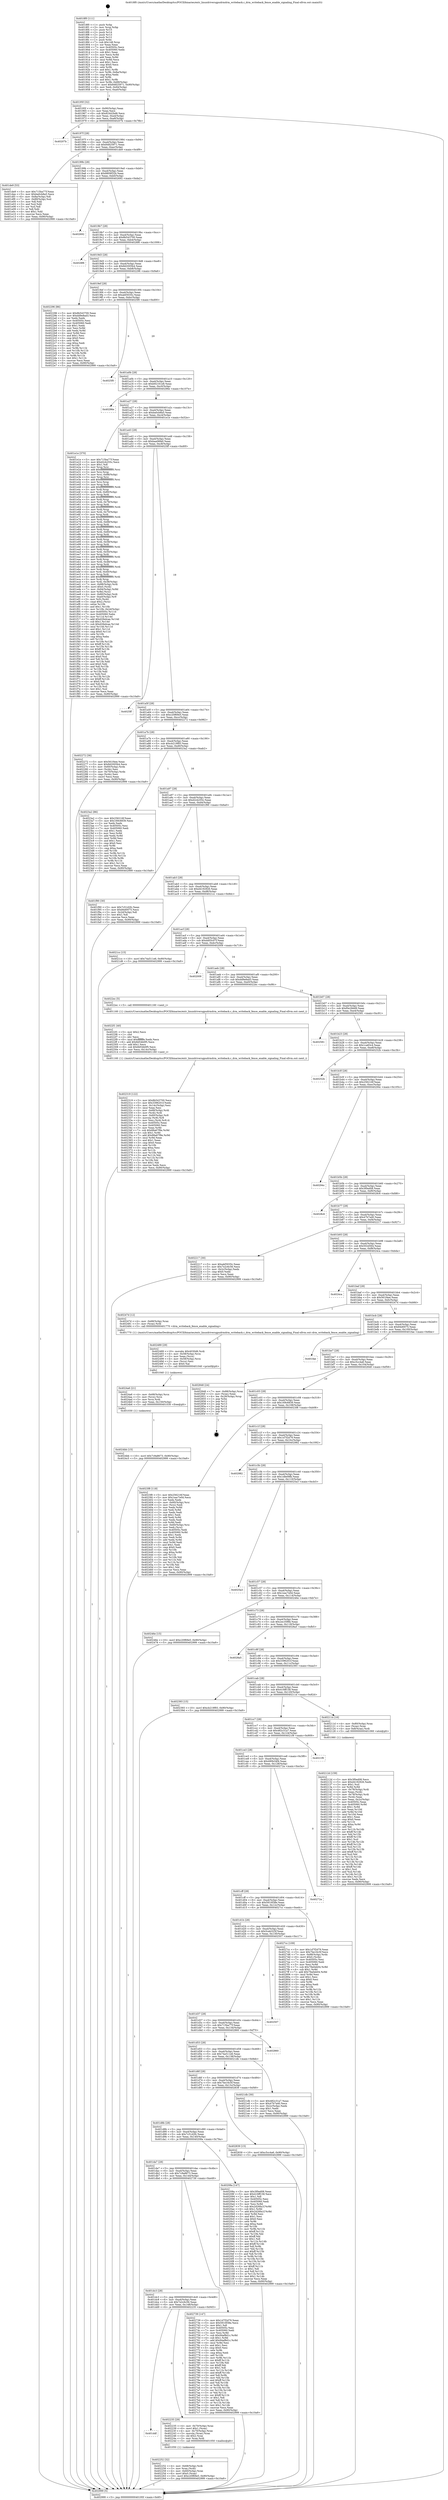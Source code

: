 digraph "0x4018f0" {
  label = "0x4018f0 (/mnt/c/Users/mathe/Desktop/tcc/POCII/binaries/extr_linuxdriversgpudrmdrm_writeback.c_drm_writeback_fence_enable_signaling_Final-ollvm.out::main(0))"
  labelloc = "t"
  node[shape=record]

  Entry [label="",width=0.3,height=0.3,shape=circle,fillcolor=black,style=filled]
  "0x40195f" [label="{
     0x40195f [32]\l
     | [instrs]\l
     &nbsp;&nbsp;0x40195f \<+6\>: mov -0x90(%rbp),%eax\l
     &nbsp;&nbsp;0x401965 \<+2\>: mov %eax,%ecx\l
     &nbsp;&nbsp;0x401967 \<+6\>: sub $0x82442bd6,%ecx\l
     &nbsp;&nbsp;0x40196d \<+6\>: mov %eax,-0xa4(%rbp)\l
     &nbsp;&nbsp;0x401973 \<+6\>: mov %ecx,-0xa8(%rbp)\l
     &nbsp;&nbsp;0x401979 \<+6\>: je 000000000040207b \<main+0x78b\>\l
  }"]
  "0x40207b" [label="{
     0x40207b\l
  }", style=dashed]
  "0x40197f" [label="{
     0x40197f [28]\l
     | [instrs]\l
     &nbsp;&nbsp;0x40197f \<+5\>: jmp 0000000000401984 \<main+0x94\>\l
     &nbsp;&nbsp;0x401984 \<+6\>: mov -0xa4(%rbp),%eax\l
     &nbsp;&nbsp;0x40198a \<+5\>: sub $0x84825971,%eax\l
     &nbsp;&nbsp;0x40198f \<+6\>: mov %eax,-0xac(%rbp)\l
     &nbsp;&nbsp;0x401995 \<+6\>: je 0000000000401de9 \<main+0x4f9\>\l
  }"]
  Exit [label="",width=0.3,height=0.3,shape=circle,fillcolor=black,style=filled,peripheries=2]
  "0x401de9" [label="{
     0x401de9 [53]\l
     | [instrs]\l
     &nbsp;&nbsp;0x401de9 \<+5\>: mov $0x715ba77f,%eax\l
     &nbsp;&nbsp;0x401dee \<+5\>: mov $0xba0cb8a5,%ecx\l
     &nbsp;&nbsp;0x401df3 \<+6\>: mov -0x8a(%rbp),%dl\l
     &nbsp;&nbsp;0x401df9 \<+7\>: mov -0x89(%rbp),%sil\l
     &nbsp;&nbsp;0x401e00 \<+3\>: mov %dl,%dil\l
     &nbsp;&nbsp;0x401e03 \<+3\>: and %sil,%dil\l
     &nbsp;&nbsp;0x401e06 \<+3\>: xor %sil,%dl\l
     &nbsp;&nbsp;0x401e09 \<+3\>: or %dl,%dil\l
     &nbsp;&nbsp;0x401e0c \<+4\>: test $0x1,%dil\l
     &nbsp;&nbsp;0x401e10 \<+3\>: cmovne %ecx,%eax\l
     &nbsp;&nbsp;0x401e13 \<+6\>: mov %eax,-0x90(%rbp)\l
     &nbsp;&nbsp;0x401e19 \<+5\>: jmp 0000000000402999 \<main+0x10a9\>\l
  }"]
  "0x40199b" [label="{
     0x40199b [28]\l
     | [instrs]\l
     &nbsp;&nbsp;0x40199b \<+5\>: jmp 00000000004019a0 \<main+0xb0\>\l
     &nbsp;&nbsp;0x4019a0 \<+6\>: mov -0xa4(%rbp),%eax\l
     &nbsp;&nbsp;0x4019a6 \<+5\>: sub $0x8809f32b,%eax\l
     &nbsp;&nbsp;0x4019ab \<+6\>: mov %eax,-0xb0(%rbp)\l
     &nbsp;&nbsp;0x4019b1 \<+6\>: je 0000000000402692 \<main+0xda2\>\l
  }"]
  "0x402999" [label="{
     0x402999 [5]\l
     | [instrs]\l
     &nbsp;&nbsp;0x402999 \<+5\>: jmp 000000000040195f \<main+0x6f\>\l
  }"]
  "0x4018f0" [label="{
     0x4018f0 [111]\l
     | [instrs]\l
     &nbsp;&nbsp;0x4018f0 \<+1\>: push %rbp\l
     &nbsp;&nbsp;0x4018f1 \<+3\>: mov %rsp,%rbp\l
     &nbsp;&nbsp;0x4018f4 \<+2\>: push %r15\l
     &nbsp;&nbsp;0x4018f6 \<+2\>: push %r14\l
     &nbsp;&nbsp;0x4018f8 \<+2\>: push %r13\l
     &nbsp;&nbsp;0x4018fa \<+2\>: push %r12\l
     &nbsp;&nbsp;0x4018fc \<+1\>: push %rbx\l
     &nbsp;&nbsp;0x4018fd \<+7\>: sub $0x148,%rsp\l
     &nbsp;&nbsp;0x401904 \<+2\>: xor %eax,%eax\l
     &nbsp;&nbsp;0x401906 \<+7\>: mov 0x40505c,%ecx\l
     &nbsp;&nbsp;0x40190d \<+7\>: mov 0x405060,%edx\l
     &nbsp;&nbsp;0x401914 \<+3\>: sub $0x1,%eax\l
     &nbsp;&nbsp;0x401917 \<+3\>: mov %ecx,%r8d\l
     &nbsp;&nbsp;0x40191a \<+3\>: add %eax,%r8d\l
     &nbsp;&nbsp;0x40191d \<+4\>: imul %r8d,%ecx\l
     &nbsp;&nbsp;0x401921 \<+3\>: and $0x1,%ecx\l
     &nbsp;&nbsp;0x401924 \<+3\>: cmp $0x0,%ecx\l
     &nbsp;&nbsp;0x401927 \<+4\>: sete %r9b\l
     &nbsp;&nbsp;0x40192b \<+4\>: and $0x1,%r9b\l
     &nbsp;&nbsp;0x40192f \<+7\>: mov %r9b,-0x8a(%rbp)\l
     &nbsp;&nbsp;0x401936 \<+3\>: cmp $0xa,%edx\l
     &nbsp;&nbsp;0x401939 \<+4\>: setl %r9b\l
     &nbsp;&nbsp;0x40193d \<+4\>: and $0x1,%r9b\l
     &nbsp;&nbsp;0x401941 \<+7\>: mov %r9b,-0x89(%rbp)\l
     &nbsp;&nbsp;0x401948 \<+10\>: movl $0x84825971,-0x90(%rbp)\l
     &nbsp;&nbsp;0x401952 \<+6\>: mov %edi,-0x94(%rbp)\l
     &nbsp;&nbsp;0x401958 \<+7\>: mov %rsi,-0xa0(%rbp)\l
  }"]
  "0x4024bb" [label="{
     0x4024bb [15]\l
     | [instrs]\l
     &nbsp;&nbsp;0x4024bb \<+10\>: movl $0x7c9a8673,-0x90(%rbp)\l
     &nbsp;&nbsp;0x4024c5 \<+5\>: jmp 0000000000402999 \<main+0x10a9\>\l
  }"]
  "0x402692" [label="{
     0x402692\l
  }", style=dashed]
  "0x4019b7" [label="{
     0x4019b7 [28]\l
     | [instrs]\l
     &nbsp;&nbsp;0x4019b7 \<+5\>: jmp 00000000004019bc \<main+0xcc\>\l
     &nbsp;&nbsp;0x4019bc \<+6\>: mov -0xa4(%rbp),%eax\l
     &nbsp;&nbsp;0x4019c2 \<+5\>: sub $0x8b543700,%eax\l
     &nbsp;&nbsp;0x4019c7 \<+6\>: mov %eax,-0xb4(%rbp)\l
     &nbsp;&nbsp;0x4019cd \<+6\>: je 00000000004028f6 \<main+0x1006\>\l
  }"]
  "0x4024a6" [label="{
     0x4024a6 [21]\l
     | [instrs]\l
     &nbsp;&nbsp;0x4024a6 \<+4\>: mov -0x68(%rbp),%rcx\l
     &nbsp;&nbsp;0x4024aa \<+3\>: mov (%rcx),%rcx\l
     &nbsp;&nbsp;0x4024ad \<+3\>: mov %rcx,%rdi\l
     &nbsp;&nbsp;0x4024b0 \<+6\>: mov %eax,-0x150(%rbp)\l
     &nbsp;&nbsp;0x4024b6 \<+5\>: call 0000000000401030 \<free@plt\>\l
     | [calls]\l
     &nbsp;&nbsp;0x401030 \{1\} (unknown)\l
  }"]
  "0x4028f6" [label="{
     0x4028f6\l
  }", style=dashed]
  "0x4019d3" [label="{
     0x4019d3 [28]\l
     | [instrs]\l
     &nbsp;&nbsp;0x4019d3 \<+5\>: jmp 00000000004019d8 \<main+0xe8\>\l
     &nbsp;&nbsp;0x4019d8 \<+6\>: mov -0xa4(%rbp),%eax\l
     &nbsp;&nbsp;0x4019de \<+5\>: sub $0x8d2005b4,%eax\l
     &nbsp;&nbsp;0x4019e3 \<+6\>: mov %eax,-0xb8(%rbp)\l
     &nbsp;&nbsp;0x4019e9 \<+6\>: je 0000000000402296 \<main+0x9a6\>\l
  }"]
  "0x402489" [label="{
     0x402489 [29]\l
     | [instrs]\l
     &nbsp;&nbsp;0x402489 \<+10\>: movabs $0x4030d6,%rdi\l
     &nbsp;&nbsp;0x402493 \<+4\>: mov -0x58(%rbp),%rcx\l
     &nbsp;&nbsp;0x402497 \<+2\>: mov %eax,(%rcx)\l
     &nbsp;&nbsp;0x402499 \<+4\>: mov -0x58(%rbp),%rcx\l
     &nbsp;&nbsp;0x40249d \<+2\>: mov (%rcx),%esi\l
     &nbsp;&nbsp;0x40249f \<+2\>: mov $0x0,%al\l
     &nbsp;&nbsp;0x4024a1 \<+5\>: call 0000000000401040 \<printf@plt\>\l
     | [calls]\l
     &nbsp;&nbsp;0x401040 \{1\} (unknown)\l
  }"]
  "0x402296" [label="{
     0x402296 [86]\l
     | [instrs]\l
     &nbsp;&nbsp;0x402296 \<+5\>: mov $0x8b543700,%eax\l
     &nbsp;&nbsp;0x40229b \<+5\>: mov $0xdd9e8ad3,%ecx\l
     &nbsp;&nbsp;0x4022a0 \<+2\>: xor %edx,%edx\l
     &nbsp;&nbsp;0x4022a2 \<+7\>: mov 0x40505c,%esi\l
     &nbsp;&nbsp;0x4022a9 \<+7\>: mov 0x405060,%edi\l
     &nbsp;&nbsp;0x4022b0 \<+3\>: sub $0x1,%edx\l
     &nbsp;&nbsp;0x4022b3 \<+3\>: mov %esi,%r8d\l
     &nbsp;&nbsp;0x4022b6 \<+3\>: add %edx,%r8d\l
     &nbsp;&nbsp;0x4022b9 \<+4\>: imul %r8d,%esi\l
     &nbsp;&nbsp;0x4022bd \<+3\>: and $0x1,%esi\l
     &nbsp;&nbsp;0x4022c0 \<+3\>: cmp $0x0,%esi\l
     &nbsp;&nbsp;0x4022c3 \<+4\>: sete %r9b\l
     &nbsp;&nbsp;0x4022c7 \<+3\>: cmp $0xa,%edi\l
     &nbsp;&nbsp;0x4022ca \<+4\>: setl %r10b\l
     &nbsp;&nbsp;0x4022ce \<+3\>: mov %r9b,%r11b\l
     &nbsp;&nbsp;0x4022d1 \<+3\>: and %r10b,%r11b\l
     &nbsp;&nbsp;0x4022d4 \<+3\>: xor %r10b,%r9b\l
     &nbsp;&nbsp;0x4022d7 \<+3\>: or %r9b,%r11b\l
     &nbsp;&nbsp;0x4022da \<+4\>: test $0x1,%r11b\l
     &nbsp;&nbsp;0x4022de \<+3\>: cmovne %ecx,%eax\l
     &nbsp;&nbsp;0x4022e1 \<+6\>: mov %eax,-0x90(%rbp)\l
     &nbsp;&nbsp;0x4022e7 \<+5\>: jmp 0000000000402999 \<main+0x10a9\>\l
  }"]
  "0x4019ef" [label="{
     0x4019ef [28]\l
     | [instrs]\l
     &nbsp;&nbsp;0x4019ef \<+5\>: jmp 00000000004019f4 \<main+0x104\>\l
     &nbsp;&nbsp;0x4019f4 \<+6\>: mov -0xa4(%rbp),%eax\l
     &nbsp;&nbsp;0x4019fa \<+5\>: sub $0xabf3035c,%eax\l
     &nbsp;&nbsp;0x4019ff \<+6\>: mov %eax,-0xbc(%rbp)\l
     &nbsp;&nbsp;0x401a05 \<+6\>: je 00000000004025f0 \<main+0xd00\>\l
  }"]
  "0x402319" [label="{
     0x402319 [122]\l
     | [instrs]\l
     &nbsp;&nbsp;0x402319 \<+5\>: mov $0x8b543700,%ecx\l
     &nbsp;&nbsp;0x40231e \<+5\>: mov $0x3396201f,%edx\l
     &nbsp;&nbsp;0x402323 \<+6\>: mov -0x14c(%rbp),%esi\l
     &nbsp;&nbsp;0x402329 \<+3\>: imul %eax,%esi\l
     &nbsp;&nbsp;0x40232c \<+4\>: mov -0x68(%rbp),%rdi\l
     &nbsp;&nbsp;0x402330 \<+3\>: mov (%rdi),%rdi\l
     &nbsp;&nbsp;0x402333 \<+4\>: mov -0x60(%rbp),%r8\l
     &nbsp;&nbsp;0x402337 \<+3\>: movslq (%r8),%r8\l
     &nbsp;&nbsp;0x40233a \<+4\>: mov %esi,(%rdi,%r8,4)\l
     &nbsp;&nbsp;0x40233e \<+7\>: mov 0x40505c,%eax\l
     &nbsp;&nbsp;0x402345 \<+7\>: mov 0x405060,%esi\l
     &nbsp;&nbsp;0x40234c \<+3\>: mov %eax,%r9d\l
     &nbsp;&nbsp;0x40234f \<+7\>: sub $0x88a67f9e,%r9d\l
     &nbsp;&nbsp;0x402356 \<+4\>: sub $0x1,%r9d\l
     &nbsp;&nbsp;0x40235a \<+7\>: add $0x88a67f9e,%r9d\l
     &nbsp;&nbsp;0x402361 \<+4\>: imul %r9d,%eax\l
     &nbsp;&nbsp;0x402365 \<+3\>: and $0x1,%eax\l
     &nbsp;&nbsp;0x402368 \<+3\>: cmp $0x0,%eax\l
     &nbsp;&nbsp;0x40236b \<+4\>: sete %r10b\l
     &nbsp;&nbsp;0x40236f \<+3\>: cmp $0xa,%esi\l
     &nbsp;&nbsp;0x402372 \<+4\>: setl %r11b\l
     &nbsp;&nbsp;0x402376 \<+3\>: mov %r10b,%bl\l
     &nbsp;&nbsp;0x402379 \<+3\>: and %r11b,%bl\l
     &nbsp;&nbsp;0x40237c \<+3\>: xor %r11b,%r10b\l
     &nbsp;&nbsp;0x40237f \<+3\>: or %r10b,%bl\l
     &nbsp;&nbsp;0x402382 \<+3\>: test $0x1,%bl\l
     &nbsp;&nbsp;0x402385 \<+3\>: cmovne %edx,%ecx\l
     &nbsp;&nbsp;0x402388 \<+6\>: mov %ecx,-0x90(%rbp)\l
     &nbsp;&nbsp;0x40238e \<+5\>: jmp 0000000000402999 \<main+0x10a9\>\l
  }"]
  "0x4025f0" [label="{
     0x4025f0\l
  }", style=dashed]
  "0x401a0b" [label="{
     0x401a0b [28]\l
     | [instrs]\l
     &nbsp;&nbsp;0x401a0b \<+5\>: jmp 0000000000401a10 \<main+0x120\>\l
     &nbsp;&nbsp;0x401a10 \<+6\>: mov -0xa4(%rbp),%eax\l
     &nbsp;&nbsp;0x401a16 \<+5\>: sub $0xb92161e8,%eax\l
     &nbsp;&nbsp;0x401a1b \<+6\>: mov %eax,-0xc0(%rbp)\l
     &nbsp;&nbsp;0x401a21 \<+6\>: je 000000000040296e \<main+0x107e\>\l
  }"]
  "0x4022f1" [label="{
     0x4022f1 [40]\l
     | [instrs]\l
     &nbsp;&nbsp;0x4022f1 \<+5\>: mov $0x2,%ecx\l
     &nbsp;&nbsp;0x4022f6 \<+1\>: cltd\l
     &nbsp;&nbsp;0x4022f7 \<+2\>: idiv %ecx\l
     &nbsp;&nbsp;0x4022f9 \<+6\>: imul $0xfffffffe,%edx,%ecx\l
     &nbsp;&nbsp;0x4022ff \<+6\>: add $0x8d54b0f5,%ecx\l
     &nbsp;&nbsp;0x402305 \<+3\>: add $0x1,%ecx\l
     &nbsp;&nbsp;0x402308 \<+6\>: sub $0x8d54b0f5,%ecx\l
     &nbsp;&nbsp;0x40230e \<+6\>: mov %ecx,-0x14c(%rbp)\l
     &nbsp;&nbsp;0x402314 \<+5\>: call 0000000000401160 \<next_i\>\l
     | [calls]\l
     &nbsp;&nbsp;0x401160 \{1\} (/mnt/c/Users/mathe/Desktop/tcc/POCII/binaries/extr_linuxdriversgpudrmdrm_writeback.c_drm_writeback_fence_enable_signaling_Final-ollvm.out::next_i)\l
  }"]
  "0x40296e" [label="{
     0x40296e\l
  }", style=dashed]
  "0x401a27" [label="{
     0x401a27 [28]\l
     | [instrs]\l
     &nbsp;&nbsp;0x401a27 \<+5\>: jmp 0000000000401a2c \<main+0x13c\>\l
     &nbsp;&nbsp;0x401a2c \<+6\>: mov -0xa4(%rbp),%eax\l
     &nbsp;&nbsp;0x401a32 \<+5\>: sub $0xba0cb8a5,%eax\l
     &nbsp;&nbsp;0x401a37 \<+6\>: mov %eax,-0xc4(%rbp)\l
     &nbsp;&nbsp;0x401a3d \<+6\>: je 0000000000401e1e \<main+0x52e\>\l
  }"]
  "0x402252" [label="{
     0x402252 [32]\l
     | [instrs]\l
     &nbsp;&nbsp;0x402252 \<+4\>: mov -0x68(%rbp),%rdi\l
     &nbsp;&nbsp;0x402256 \<+3\>: mov %rax,(%rdi)\l
     &nbsp;&nbsp;0x402259 \<+4\>: mov -0x60(%rbp),%rax\l
     &nbsp;&nbsp;0x40225d \<+6\>: movl $0x0,(%rax)\l
     &nbsp;&nbsp;0x402263 \<+10\>: movl $0xc20f69e5,-0x90(%rbp)\l
     &nbsp;&nbsp;0x40226d \<+5\>: jmp 0000000000402999 \<main+0x10a9\>\l
  }"]
  "0x401e1e" [label="{
     0x401e1e [370]\l
     | [instrs]\l
     &nbsp;&nbsp;0x401e1e \<+5\>: mov $0x715ba77f,%eax\l
     &nbsp;&nbsp;0x401e23 \<+5\>: mov $0xd2cb255c,%ecx\l
     &nbsp;&nbsp;0x401e28 \<+2\>: mov $0x1,%dl\l
     &nbsp;&nbsp;0x401e2a \<+3\>: mov %rsp,%rsi\l
     &nbsp;&nbsp;0x401e2d \<+4\>: add $0xfffffffffffffff0,%rsi\l
     &nbsp;&nbsp;0x401e31 \<+3\>: mov %rsi,%rsp\l
     &nbsp;&nbsp;0x401e34 \<+7\>: mov %rsi,-0x88(%rbp)\l
     &nbsp;&nbsp;0x401e3b \<+3\>: mov %rsp,%rsi\l
     &nbsp;&nbsp;0x401e3e \<+4\>: add $0xfffffffffffffff0,%rsi\l
     &nbsp;&nbsp;0x401e42 \<+3\>: mov %rsi,%rsp\l
     &nbsp;&nbsp;0x401e45 \<+3\>: mov %rsp,%rdi\l
     &nbsp;&nbsp;0x401e48 \<+4\>: add $0xfffffffffffffff0,%rdi\l
     &nbsp;&nbsp;0x401e4c \<+3\>: mov %rdi,%rsp\l
     &nbsp;&nbsp;0x401e4f \<+4\>: mov %rdi,-0x80(%rbp)\l
     &nbsp;&nbsp;0x401e53 \<+3\>: mov %rsp,%rdi\l
     &nbsp;&nbsp;0x401e56 \<+4\>: add $0xfffffffffffffff0,%rdi\l
     &nbsp;&nbsp;0x401e5a \<+3\>: mov %rdi,%rsp\l
     &nbsp;&nbsp;0x401e5d \<+4\>: mov %rdi,-0x78(%rbp)\l
     &nbsp;&nbsp;0x401e61 \<+3\>: mov %rsp,%rdi\l
     &nbsp;&nbsp;0x401e64 \<+4\>: add $0xfffffffffffffff0,%rdi\l
     &nbsp;&nbsp;0x401e68 \<+3\>: mov %rdi,%rsp\l
     &nbsp;&nbsp;0x401e6b \<+4\>: mov %rdi,-0x70(%rbp)\l
     &nbsp;&nbsp;0x401e6f \<+3\>: mov %rsp,%rdi\l
     &nbsp;&nbsp;0x401e72 \<+4\>: add $0xfffffffffffffff0,%rdi\l
     &nbsp;&nbsp;0x401e76 \<+3\>: mov %rdi,%rsp\l
     &nbsp;&nbsp;0x401e79 \<+4\>: mov %rdi,-0x68(%rbp)\l
     &nbsp;&nbsp;0x401e7d \<+3\>: mov %rsp,%rdi\l
     &nbsp;&nbsp;0x401e80 \<+4\>: add $0xfffffffffffffff0,%rdi\l
     &nbsp;&nbsp;0x401e84 \<+3\>: mov %rdi,%rsp\l
     &nbsp;&nbsp;0x401e87 \<+4\>: mov %rdi,-0x60(%rbp)\l
     &nbsp;&nbsp;0x401e8b \<+3\>: mov %rsp,%rdi\l
     &nbsp;&nbsp;0x401e8e \<+4\>: add $0xfffffffffffffff0,%rdi\l
     &nbsp;&nbsp;0x401e92 \<+3\>: mov %rdi,%rsp\l
     &nbsp;&nbsp;0x401e95 \<+4\>: mov %rdi,-0x58(%rbp)\l
     &nbsp;&nbsp;0x401e99 \<+3\>: mov %rsp,%rdi\l
     &nbsp;&nbsp;0x401e9c \<+4\>: add $0xfffffffffffffff0,%rdi\l
     &nbsp;&nbsp;0x401ea0 \<+3\>: mov %rdi,%rsp\l
     &nbsp;&nbsp;0x401ea3 \<+4\>: mov %rdi,-0x50(%rbp)\l
     &nbsp;&nbsp;0x401ea7 \<+3\>: mov %rsp,%rdi\l
     &nbsp;&nbsp;0x401eaa \<+4\>: add $0xfffffffffffffff0,%rdi\l
     &nbsp;&nbsp;0x401eae \<+3\>: mov %rdi,%rsp\l
     &nbsp;&nbsp;0x401eb1 \<+4\>: mov %rdi,-0x48(%rbp)\l
     &nbsp;&nbsp;0x401eb5 \<+3\>: mov %rsp,%rdi\l
     &nbsp;&nbsp;0x401eb8 \<+4\>: add $0xfffffffffffffff0,%rdi\l
     &nbsp;&nbsp;0x401ebc \<+3\>: mov %rdi,%rsp\l
     &nbsp;&nbsp;0x401ebf \<+4\>: mov %rdi,-0x40(%rbp)\l
     &nbsp;&nbsp;0x401ec3 \<+3\>: mov %rsp,%rdi\l
     &nbsp;&nbsp;0x401ec6 \<+4\>: add $0xfffffffffffffff0,%rdi\l
     &nbsp;&nbsp;0x401eca \<+3\>: mov %rdi,%rsp\l
     &nbsp;&nbsp;0x401ecd \<+4\>: mov %rdi,-0x38(%rbp)\l
     &nbsp;&nbsp;0x401ed1 \<+7\>: mov -0x88(%rbp),%rdi\l
     &nbsp;&nbsp;0x401ed8 \<+6\>: movl $0x0,(%rdi)\l
     &nbsp;&nbsp;0x401ede \<+7\>: mov -0x94(%rbp),%r8d\l
     &nbsp;&nbsp;0x401ee5 \<+3\>: mov %r8d,(%rsi)\l
     &nbsp;&nbsp;0x401ee8 \<+4\>: mov -0x80(%rbp),%rdi\l
     &nbsp;&nbsp;0x401eec \<+7\>: mov -0xa0(%rbp),%r9\l
     &nbsp;&nbsp;0x401ef3 \<+3\>: mov %r9,(%rdi)\l
     &nbsp;&nbsp;0x401ef6 \<+3\>: cmpl $0x2,(%rsi)\l
     &nbsp;&nbsp;0x401ef9 \<+4\>: setne %r10b\l
     &nbsp;&nbsp;0x401efd \<+4\>: and $0x1,%r10b\l
     &nbsp;&nbsp;0x401f01 \<+4\>: mov %r10b,-0x2d(%rbp)\l
     &nbsp;&nbsp;0x401f05 \<+8\>: mov 0x40505c,%r11d\l
     &nbsp;&nbsp;0x401f0d \<+7\>: mov 0x405060,%ebx\l
     &nbsp;&nbsp;0x401f14 \<+3\>: mov %r11d,%r14d\l
     &nbsp;&nbsp;0x401f17 \<+7\>: add $0xd2fedcae,%r14d\l
     &nbsp;&nbsp;0x401f1e \<+4\>: sub $0x1,%r14d\l
     &nbsp;&nbsp;0x401f22 \<+7\>: sub $0xd2fedcae,%r14d\l
     &nbsp;&nbsp;0x401f29 \<+4\>: imul %r14d,%r11d\l
     &nbsp;&nbsp;0x401f2d \<+4\>: and $0x1,%r11d\l
     &nbsp;&nbsp;0x401f31 \<+4\>: cmp $0x0,%r11d\l
     &nbsp;&nbsp;0x401f35 \<+4\>: sete %r10b\l
     &nbsp;&nbsp;0x401f39 \<+3\>: cmp $0xa,%ebx\l
     &nbsp;&nbsp;0x401f3c \<+4\>: setl %r15b\l
     &nbsp;&nbsp;0x401f40 \<+3\>: mov %r10b,%r12b\l
     &nbsp;&nbsp;0x401f43 \<+4\>: xor $0xff,%r12b\l
     &nbsp;&nbsp;0x401f47 \<+3\>: mov %r15b,%r13b\l
     &nbsp;&nbsp;0x401f4a \<+4\>: xor $0xff,%r13b\l
     &nbsp;&nbsp;0x401f4e \<+3\>: xor $0x0,%dl\l
     &nbsp;&nbsp;0x401f51 \<+3\>: mov %r12b,%sil\l
     &nbsp;&nbsp;0x401f54 \<+4\>: and $0x0,%sil\l
     &nbsp;&nbsp;0x401f58 \<+3\>: and %dl,%r10b\l
     &nbsp;&nbsp;0x401f5b \<+3\>: mov %r13b,%dil\l
     &nbsp;&nbsp;0x401f5e \<+4\>: and $0x0,%dil\l
     &nbsp;&nbsp;0x401f62 \<+3\>: and %dl,%r15b\l
     &nbsp;&nbsp;0x401f65 \<+3\>: or %r10b,%sil\l
     &nbsp;&nbsp;0x401f68 \<+3\>: or %r15b,%dil\l
     &nbsp;&nbsp;0x401f6b \<+3\>: xor %dil,%sil\l
     &nbsp;&nbsp;0x401f6e \<+3\>: or %r13b,%r12b\l
     &nbsp;&nbsp;0x401f71 \<+4\>: xor $0xff,%r12b\l
     &nbsp;&nbsp;0x401f75 \<+3\>: or $0x0,%dl\l
     &nbsp;&nbsp;0x401f78 \<+3\>: and %dl,%r12b\l
     &nbsp;&nbsp;0x401f7b \<+3\>: or %r12b,%sil\l
     &nbsp;&nbsp;0x401f7e \<+4\>: test $0x1,%sil\l
     &nbsp;&nbsp;0x401f82 \<+3\>: cmovne %ecx,%eax\l
     &nbsp;&nbsp;0x401f85 \<+6\>: mov %eax,-0x90(%rbp)\l
     &nbsp;&nbsp;0x401f8b \<+5\>: jmp 0000000000402999 \<main+0x10a9\>\l
  }"]
  "0x401a43" [label="{
     0x401a43 [28]\l
     | [instrs]\l
     &nbsp;&nbsp;0x401a43 \<+5\>: jmp 0000000000401a48 \<main+0x158\>\l
     &nbsp;&nbsp;0x401a48 \<+6\>: mov -0xa4(%rbp),%eax\l
     &nbsp;&nbsp;0x401a4e \<+5\>: sub $0xbaa06fa0,%eax\l
     &nbsp;&nbsp;0x401a53 \<+6\>: mov %eax,-0xc8(%rbp)\l
     &nbsp;&nbsp;0x401a59 \<+6\>: je 00000000004025ff \<main+0xd0f\>\l
  }"]
  "0x401ddf" [label="{
     0x401ddf\l
  }", style=dashed]
  "0x402235" [label="{
     0x402235 [29]\l
     | [instrs]\l
     &nbsp;&nbsp;0x402235 \<+4\>: mov -0x70(%rbp),%rax\l
     &nbsp;&nbsp;0x402239 \<+6\>: movl $0x1,(%rax)\l
     &nbsp;&nbsp;0x40223f \<+4\>: mov -0x70(%rbp),%rax\l
     &nbsp;&nbsp;0x402243 \<+3\>: movslq (%rax),%rax\l
     &nbsp;&nbsp;0x402246 \<+4\>: shl $0x2,%rax\l
     &nbsp;&nbsp;0x40224a \<+3\>: mov %rax,%rdi\l
     &nbsp;&nbsp;0x40224d \<+5\>: call 0000000000401050 \<malloc@plt\>\l
     | [calls]\l
     &nbsp;&nbsp;0x401050 \{1\} (unknown)\l
  }"]
  "0x4025ff" [label="{
     0x4025ff\l
  }", style=dashed]
  "0x401a5f" [label="{
     0x401a5f [28]\l
     | [instrs]\l
     &nbsp;&nbsp;0x401a5f \<+5\>: jmp 0000000000401a64 \<main+0x174\>\l
     &nbsp;&nbsp;0x401a64 \<+6\>: mov -0xa4(%rbp),%eax\l
     &nbsp;&nbsp;0x401a6a \<+5\>: sub $0xc20f69e5,%eax\l
     &nbsp;&nbsp;0x401a6f \<+6\>: mov %eax,-0xcc(%rbp)\l
     &nbsp;&nbsp;0x401a75 \<+6\>: je 0000000000402272 \<main+0x982\>\l
  }"]
  "0x401dc3" [label="{
     0x401dc3 [28]\l
     | [instrs]\l
     &nbsp;&nbsp;0x401dc3 \<+5\>: jmp 0000000000401dc8 \<main+0x4d8\>\l
     &nbsp;&nbsp;0x401dc8 \<+6\>: mov -0xa4(%rbp),%eax\l
     &nbsp;&nbsp;0x401dce \<+5\>: sub $0x7e2c6c56,%eax\l
     &nbsp;&nbsp;0x401dd3 \<+6\>: mov %eax,-0x148(%rbp)\l
     &nbsp;&nbsp;0x401dd9 \<+6\>: je 0000000000402235 \<main+0x945\>\l
  }"]
  "0x402272" [label="{
     0x402272 [36]\l
     | [instrs]\l
     &nbsp;&nbsp;0x402272 \<+5\>: mov $0x561f4ee,%eax\l
     &nbsp;&nbsp;0x402277 \<+5\>: mov $0x8d2005b4,%ecx\l
     &nbsp;&nbsp;0x40227c \<+4\>: mov -0x60(%rbp),%rdx\l
     &nbsp;&nbsp;0x402280 \<+2\>: mov (%rdx),%esi\l
     &nbsp;&nbsp;0x402282 \<+4\>: mov -0x70(%rbp),%rdx\l
     &nbsp;&nbsp;0x402286 \<+2\>: cmp (%rdx),%esi\l
     &nbsp;&nbsp;0x402288 \<+3\>: cmovl %ecx,%eax\l
     &nbsp;&nbsp;0x40228b \<+6\>: mov %eax,-0x90(%rbp)\l
     &nbsp;&nbsp;0x402291 \<+5\>: jmp 0000000000402999 \<main+0x10a9\>\l
  }"]
  "0x401a7b" [label="{
     0x401a7b [28]\l
     | [instrs]\l
     &nbsp;&nbsp;0x401a7b \<+5\>: jmp 0000000000401a80 \<main+0x190\>\l
     &nbsp;&nbsp;0x401a80 \<+6\>: mov -0xa4(%rbp),%eax\l
     &nbsp;&nbsp;0x401a86 \<+5\>: sub $0xcb219f93,%eax\l
     &nbsp;&nbsp;0x401a8b \<+6\>: mov %eax,-0xd0(%rbp)\l
     &nbsp;&nbsp;0x401a91 \<+6\>: je 00000000004023a2 \<main+0xab2\>\l
  }"]
  "0x402739" [label="{
     0x402739 [147]\l
     | [instrs]\l
     &nbsp;&nbsp;0x402739 \<+5\>: mov $0x1d7f2d79,%eax\l
     &nbsp;&nbsp;0x40273e \<+5\>: mov $0x5910f38e,%ecx\l
     &nbsp;&nbsp;0x402743 \<+2\>: mov $0x1,%dl\l
     &nbsp;&nbsp;0x402745 \<+7\>: mov 0x40505c,%esi\l
     &nbsp;&nbsp;0x40274c \<+7\>: mov 0x405060,%edi\l
     &nbsp;&nbsp;0x402753 \<+3\>: mov %esi,%r8d\l
     &nbsp;&nbsp;0x402756 \<+7\>: sub $0x94af8d1c,%r8d\l
     &nbsp;&nbsp;0x40275d \<+4\>: sub $0x1,%r8d\l
     &nbsp;&nbsp;0x402761 \<+7\>: add $0x94af8d1c,%r8d\l
     &nbsp;&nbsp;0x402768 \<+4\>: imul %r8d,%esi\l
     &nbsp;&nbsp;0x40276c \<+3\>: and $0x1,%esi\l
     &nbsp;&nbsp;0x40276f \<+3\>: cmp $0x0,%esi\l
     &nbsp;&nbsp;0x402772 \<+4\>: sete %r9b\l
     &nbsp;&nbsp;0x402776 \<+3\>: cmp $0xa,%edi\l
     &nbsp;&nbsp;0x402779 \<+4\>: setl %r10b\l
     &nbsp;&nbsp;0x40277d \<+3\>: mov %r9b,%r11b\l
     &nbsp;&nbsp;0x402780 \<+4\>: xor $0xff,%r11b\l
     &nbsp;&nbsp;0x402784 \<+3\>: mov %r10b,%bl\l
     &nbsp;&nbsp;0x402787 \<+3\>: xor $0xff,%bl\l
     &nbsp;&nbsp;0x40278a \<+3\>: xor $0x1,%dl\l
     &nbsp;&nbsp;0x40278d \<+3\>: mov %r11b,%r14b\l
     &nbsp;&nbsp;0x402790 \<+4\>: and $0xff,%r14b\l
     &nbsp;&nbsp;0x402794 \<+3\>: and %dl,%r9b\l
     &nbsp;&nbsp;0x402797 \<+3\>: mov %bl,%r15b\l
     &nbsp;&nbsp;0x40279a \<+4\>: and $0xff,%r15b\l
     &nbsp;&nbsp;0x40279e \<+3\>: and %dl,%r10b\l
     &nbsp;&nbsp;0x4027a1 \<+3\>: or %r9b,%r14b\l
     &nbsp;&nbsp;0x4027a4 \<+3\>: or %r10b,%r15b\l
     &nbsp;&nbsp;0x4027a7 \<+3\>: xor %r15b,%r14b\l
     &nbsp;&nbsp;0x4027aa \<+3\>: or %bl,%r11b\l
     &nbsp;&nbsp;0x4027ad \<+4\>: xor $0xff,%r11b\l
     &nbsp;&nbsp;0x4027b1 \<+3\>: or $0x1,%dl\l
     &nbsp;&nbsp;0x4027b4 \<+3\>: and %dl,%r11b\l
     &nbsp;&nbsp;0x4027b7 \<+3\>: or %r11b,%r14b\l
     &nbsp;&nbsp;0x4027ba \<+4\>: test $0x1,%r14b\l
     &nbsp;&nbsp;0x4027be \<+3\>: cmovne %ecx,%eax\l
     &nbsp;&nbsp;0x4027c1 \<+6\>: mov %eax,-0x90(%rbp)\l
     &nbsp;&nbsp;0x4027c7 \<+5\>: jmp 0000000000402999 \<main+0x10a9\>\l
  }"]
  "0x4023a2" [label="{
     0x4023a2 [86]\l
     | [instrs]\l
     &nbsp;&nbsp;0x4023a2 \<+5\>: mov $0x256216f,%eax\l
     &nbsp;&nbsp;0x4023a7 \<+5\>: mov $0x169c6839,%ecx\l
     &nbsp;&nbsp;0x4023ac \<+2\>: xor %edx,%edx\l
     &nbsp;&nbsp;0x4023ae \<+7\>: mov 0x40505c,%esi\l
     &nbsp;&nbsp;0x4023b5 \<+7\>: mov 0x405060,%edi\l
     &nbsp;&nbsp;0x4023bc \<+3\>: sub $0x1,%edx\l
     &nbsp;&nbsp;0x4023bf \<+3\>: mov %esi,%r8d\l
     &nbsp;&nbsp;0x4023c2 \<+3\>: add %edx,%r8d\l
     &nbsp;&nbsp;0x4023c5 \<+4\>: imul %r8d,%esi\l
     &nbsp;&nbsp;0x4023c9 \<+3\>: and $0x1,%esi\l
     &nbsp;&nbsp;0x4023cc \<+3\>: cmp $0x0,%esi\l
     &nbsp;&nbsp;0x4023cf \<+4\>: sete %r9b\l
     &nbsp;&nbsp;0x4023d3 \<+3\>: cmp $0xa,%edi\l
     &nbsp;&nbsp;0x4023d6 \<+4\>: setl %r10b\l
     &nbsp;&nbsp;0x4023da \<+3\>: mov %r9b,%r11b\l
     &nbsp;&nbsp;0x4023dd \<+3\>: and %r10b,%r11b\l
     &nbsp;&nbsp;0x4023e0 \<+3\>: xor %r10b,%r9b\l
     &nbsp;&nbsp;0x4023e3 \<+3\>: or %r9b,%r11b\l
     &nbsp;&nbsp;0x4023e6 \<+4\>: test $0x1,%r11b\l
     &nbsp;&nbsp;0x4023ea \<+3\>: cmovne %ecx,%eax\l
     &nbsp;&nbsp;0x4023ed \<+6\>: mov %eax,-0x90(%rbp)\l
     &nbsp;&nbsp;0x4023f3 \<+5\>: jmp 0000000000402999 \<main+0x10a9\>\l
  }"]
  "0x401a97" [label="{
     0x401a97 [28]\l
     | [instrs]\l
     &nbsp;&nbsp;0x401a97 \<+5\>: jmp 0000000000401a9c \<main+0x1ac\>\l
     &nbsp;&nbsp;0x401a9c \<+6\>: mov -0xa4(%rbp),%eax\l
     &nbsp;&nbsp;0x401aa2 \<+5\>: sub $0xd2cb255c,%eax\l
     &nbsp;&nbsp;0x401aa7 \<+6\>: mov %eax,-0xd4(%rbp)\l
     &nbsp;&nbsp;0x401aad \<+6\>: je 0000000000401f90 \<main+0x6a0\>\l
  }"]
  "0x40212d" [label="{
     0x40212d [159]\l
     | [instrs]\l
     &nbsp;&nbsp;0x40212d \<+5\>: mov $0x3f0ed08,%ecx\l
     &nbsp;&nbsp;0x402132 \<+5\>: mov $0xd4192926,%edx\l
     &nbsp;&nbsp;0x402137 \<+3\>: mov $0x1,%sil\l
     &nbsp;&nbsp;0x40213a \<+3\>: xor %r8d,%r8d\l
     &nbsp;&nbsp;0x40213d \<+4\>: mov -0x78(%rbp),%rdi\l
     &nbsp;&nbsp;0x402141 \<+2\>: mov %eax,(%rdi)\l
     &nbsp;&nbsp;0x402143 \<+4\>: mov -0x78(%rbp),%rdi\l
     &nbsp;&nbsp;0x402147 \<+2\>: mov (%rdi),%eax\l
     &nbsp;&nbsp;0x402149 \<+3\>: mov %eax,-0x2c(%rbp)\l
     &nbsp;&nbsp;0x40214c \<+7\>: mov 0x40505c,%eax\l
     &nbsp;&nbsp;0x402153 \<+8\>: mov 0x405060,%r9d\l
     &nbsp;&nbsp;0x40215b \<+4\>: sub $0x1,%r8d\l
     &nbsp;&nbsp;0x40215f \<+3\>: mov %eax,%r10d\l
     &nbsp;&nbsp;0x402162 \<+3\>: add %r8d,%r10d\l
     &nbsp;&nbsp;0x402165 \<+4\>: imul %r10d,%eax\l
     &nbsp;&nbsp;0x402169 \<+3\>: and $0x1,%eax\l
     &nbsp;&nbsp;0x40216c \<+3\>: cmp $0x0,%eax\l
     &nbsp;&nbsp;0x40216f \<+4\>: sete %r11b\l
     &nbsp;&nbsp;0x402173 \<+4\>: cmp $0xa,%r9d\l
     &nbsp;&nbsp;0x402177 \<+3\>: setl %bl\l
     &nbsp;&nbsp;0x40217a \<+3\>: mov %r11b,%r14b\l
     &nbsp;&nbsp;0x40217d \<+4\>: xor $0xff,%r14b\l
     &nbsp;&nbsp;0x402181 \<+3\>: mov %bl,%r15b\l
     &nbsp;&nbsp;0x402184 \<+4\>: xor $0xff,%r15b\l
     &nbsp;&nbsp;0x402188 \<+4\>: xor $0x1,%sil\l
     &nbsp;&nbsp;0x40218c \<+3\>: mov %r14b,%r12b\l
     &nbsp;&nbsp;0x40218f \<+4\>: and $0xff,%r12b\l
     &nbsp;&nbsp;0x402193 \<+3\>: and %sil,%r11b\l
     &nbsp;&nbsp;0x402196 \<+3\>: mov %r15b,%r13b\l
     &nbsp;&nbsp;0x402199 \<+4\>: and $0xff,%r13b\l
     &nbsp;&nbsp;0x40219d \<+3\>: and %sil,%bl\l
     &nbsp;&nbsp;0x4021a0 \<+3\>: or %r11b,%r12b\l
     &nbsp;&nbsp;0x4021a3 \<+3\>: or %bl,%r13b\l
     &nbsp;&nbsp;0x4021a6 \<+3\>: xor %r13b,%r12b\l
     &nbsp;&nbsp;0x4021a9 \<+3\>: or %r15b,%r14b\l
     &nbsp;&nbsp;0x4021ac \<+4\>: xor $0xff,%r14b\l
     &nbsp;&nbsp;0x4021b0 \<+4\>: or $0x1,%sil\l
     &nbsp;&nbsp;0x4021b4 \<+3\>: and %sil,%r14b\l
     &nbsp;&nbsp;0x4021b7 \<+3\>: or %r14b,%r12b\l
     &nbsp;&nbsp;0x4021ba \<+4\>: test $0x1,%r12b\l
     &nbsp;&nbsp;0x4021be \<+3\>: cmovne %edx,%ecx\l
     &nbsp;&nbsp;0x4021c1 \<+6\>: mov %ecx,-0x90(%rbp)\l
     &nbsp;&nbsp;0x4021c7 \<+5\>: jmp 0000000000402999 \<main+0x10a9\>\l
  }"]
  "0x401f90" [label="{
     0x401f90 [30]\l
     | [instrs]\l
     &nbsp;&nbsp;0x401f90 \<+5\>: mov $0x7c51d2fc,%eax\l
     &nbsp;&nbsp;0x401f95 \<+5\>: mov $0x84d0075,%ecx\l
     &nbsp;&nbsp;0x401f9a \<+3\>: mov -0x2d(%rbp),%dl\l
     &nbsp;&nbsp;0x401f9d \<+3\>: test $0x1,%dl\l
     &nbsp;&nbsp;0x401fa0 \<+3\>: cmovne %ecx,%eax\l
     &nbsp;&nbsp;0x401fa3 \<+6\>: mov %eax,-0x90(%rbp)\l
     &nbsp;&nbsp;0x401fa9 \<+5\>: jmp 0000000000402999 \<main+0x10a9\>\l
  }"]
  "0x401ab3" [label="{
     0x401ab3 [28]\l
     | [instrs]\l
     &nbsp;&nbsp;0x401ab3 \<+5\>: jmp 0000000000401ab8 \<main+0x1c8\>\l
     &nbsp;&nbsp;0x401ab8 \<+6\>: mov -0xa4(%rbp),%eax\l
     &nbsp;&nbsp;0x401abe \<+5\>: sub $0xd4192926,%eax\l
     &nbsp;&nbsp;0x401ac3 \<+6\>: mov %eax,-0xd8(%rbp)\l
     &nbsp;&nbsp;0x401ac9 \<+6\>: je 00000000004021cc \<main+0x8dc\>\l
  }"]
  "0x401da7" [label="{
     0x401da7 [28]\l
     | [instrs]\l
     &nbsp;&nbsp;0x401da7 \<+5\>: jmp 0000000000401dac \<main+0x4bc\>\l
     &nbsp;&nbsp;0x401dac \<+6\>: mov -0xa4(%rbp),%eax\l
     &nbsp;&nbsp;0x401db2 \<+5\>: sub $0x7c9a8673,%eax\l
     &nbsp;&nbsp;0x401db7 \<+6\>: mov %eax,-0x144(%rbp)\l
     &nbsp;&nbsp;0x401dbd \<+6\>: je 0000000000402739 \<main+0xe49\>\l
  }"]
  "0x4021cc" [label="{
     0x4021cc [15]\l
     | [instrs]\l
     &nbsp;&nbsp;0x4021cc \<+10\>: movl $0x74a511e6,-0x90(%rbp)\l
     &nbsp;&nbsp;0x4021d6 \<+5\>: jmp 0000000000402999 \<main+0x10a9\>\l
  }"]
  "0x401acf" [label="{
     0x401acf [28]\l
     | [instrs]\l
     &nbsp;&nbsp;0x401acf \<+5\>: jmp 0000000000401ad4 \<main+0x1e4\>\l
     &nbsp;&nbsp;0x401ad4 \<+6\>: mov -0xa4(%rbp),%eax\l
     &nbsp;&nbsp;0x401ada \<+5\>: sub $0xdd05c07f,%eax\l
     &nbsp;&nbsp;0x401adf \<+6\>: mov %eax,-0xdc(%rbp)\l
     &nbsp;&nbsp;0x401ae5 \<+6\>: je 0000000000402009 \<main+0x719\>\l
  }"]
  "0x40208a" [label="{
     0x40208a [147]\l
     | [instrs]\l
     &nbsp;&nbsp;0x40208a \<+5\>: mov $0x3f0ed08,%eax\l
     &nbsp;&nbsp;0x40208f \<+5\>: mov $0x416ff158,%ecx\l
     &nbsp;&nbsp;0x402094 \<+2\>: mov $0x1,%dl\l
     &nbsp;&nbsp;0x402096 \<+7\>: mov 0x40505c,%esi\l
     &nbsp;&nbsp;0x40209d \<+7\>: mov 0x405060,%edi\l
     &nbsp;&nbsp;0x4020a4 \<+3\>: mov %esi,%r8d\l
     &nbsp;&nbsp;0x4020a7 \<+7\>: sub $0x2d26fa1f,%r8d\l
     &nbsp;&nbsp;0x4020ae \<+4\>: sub $0x1,%r8d\l
     &nbsp;&nbsp;0x4020b2 \<+7\>: add $0x2d26fa1f,%r8d\l
     &nbsp;&nbsp;0x4020b9 \<+4\>: imul %r8d,%esi\l
     &nbsp;&nbsp;0x4020bd \<+3\>: and $0x1,%esi\l
     &nbsp;&nbsp;0x4020c0 \<+3\>: cmp $0x0,%esi\l
     &nbsp;&nbsp;0x4020c3 \<+4\>: sete %r9b\l
     &nbsp;&nbsp;0x4020c7 \<+3\>: cmp $0xa,%edi\l
     &nbsp;&nbsp;0x4020ca \<+4\>: setl %r10b\l
     &nbsp;&nbsp;0x4020ce \<+3\>: mov %r9b,%r11b\l
     &nbsp;&nbsp;0x4020d1 \<+4\>: xor $0xff,%r11b\l
     &nbsp;&nbsp;0x4020d5 \<+3\>: mov %r10b,%bl\l
     &nbsp;&nbsp;0x4020d8 \<+3\>: xor $0xff,%bl\l
     &nbsp;&nbsp;0x4020db \<+3\>: xor $0x1,%dl\l
     &nbsp;&nbsp;0x4020de \<+3\>: mov %r11b,%r14b\l
     &nbsp;&nbsp;0x4020e1 \<+4\>: and $0xff,%r14b\l
     &nbsp;&nbsp;0x4020e5 \<+3\>: and %dl,%r9b\l
     &nbsp;&nbsp;0x4020e8 \<+3\>: mov %bl,%r15b\l
     &nbsp;&nbsp;0x4020eb \<+4\>: and $0xff,%r15b\l
     &nbsp;&nbsp;0x4020ef \<+3\>: and %dl,%r10b\l
     &nbsp;&nbsp;0x4020f2 \<+3\>: or %r9b,%r14b\l
     &nbsp;&nbsp;0x4020f5 \<+3\>: or %r10b,%r15b\l
     &nbsp;&nbsp;0x4020f8 \<+3\>: xor %r15b,%r14b\l
     &nbsp;&nbsp;0x4020fb \<+3\>: or %bl,%r11b\l
     &nbsp;&nbsp;0x4020fe \<+4\>: xor $0xff,%r11b\l
     &nbsp;&nbsp;0x402102 \<+3\>: or $0x1,%dl\l
     &nbsp;&nbsp;0x402105 \<+3\>: and %dl,%r11b\l
     &nbsp;&nbsp;0x402108 \<+3\>: or %r11b,%r14b\l
     &nbsp;&nbsp;0x40210b \<+4\>: test $0x1,%r14b\l
     &nbsp;&nbsp;0x40210f \<+3\>: cmovne %ecx,%eax\l
     &nbsp;&nbsp;0x402112 \<+6\>: mov %eax,-0x90(%rbp)\l
     &nbsp;&nbsp;0x402118 \<+5\>: jmp 0000000000402999 \<main+0x10a9\>\l
  }"]
  "0x402009" [label="{
     0x402009\l
  }", style=dashed]
  "0x401aeb" [label="{
     0x401aeb [28]\l
     | [instrs]\l
     &nbsp;&nbsp;0x401aeb \<+5\>: jmp 0000000000401af0 \<main+0x200\>\l
     &nbsp;&nbsp;0x401af0 \<+6\>: mov -0xa4(%rbp),%eax\l
     &nbsp;&nbsp;0x401af6 \<+5\>: sub $0xdd9e8ad3,%eax\l
     &nbsp;&nbsp;0x401afb \<+6\>: mov %eax,-0xe0(%rbp)\l
     &nbsp;&nbsp;0x401b01 \<+6\>: je 00000000004022ec \<main+0x9fc\>\l
  }"]
  "0x401d8b" [label="{
     0x401d8b [28]\l
     | [instrs]\l
     &nbsp;&nbsp;0x401d8b \<+5\>: jmp 0000000000401d90 \<main+0x4a0\>\l
     &nbsp;&nbsp;0x401d90 \<+6\>: mov -0xa4(%rbp),%eax\l
     &nbsp;&nbsp;0x401d96 \<+5\>: sub $0x7c51d2fc,%eax\l
     &nbsp;&nbsp;0x401d9b \<+6\>: mov %eax,-0x140(%rbp)\l
     &nbsp;&nbsp;0x401da1 \<+6\>: je 000000000040208a \<main+0x79a\>\l
  }"]
  "0x4022ec" [label="{
     0x4022ec [5]\l
     | [instrs]\l
     &nbsp;&nbsp;0x4022ec \<+5\>: call 0000000000401160 \<next_i\>\l
     | [calls]\l
     &nbsp;&nbsp;0x401160 \{1\} (/mnt/c/Users/mathe/Desktop/tcc/POCII/binaries/extr_linuxdriversgpudrmdrm_writeback.c_drm_writeback_fence_enable_signaling_Final-ollvm.out::next_i)\l
  }"]
  "0x401b07" [label="{
     0x401b07 [28]\l
     | [instrs]\l
     &nbsp;&nbsp;0x401b07 \<+5\>: jmp 0000000000401b0c \<main+0x21c\>\l
     &nbsp;&nbsp;0x401b0c \<+6\>: mov -0xa4(%rbp),%eax\l
     &nbsp;&nbsp;0x401b12 \<+5\>: sub $0xf0e28dd9,%eax\l
     &nbsp;&nbsp;0x401b17 \<+6\>: mov %eax,-0xe4(%rbp)\l
     &nbsp;&nbsp;0x401b1d \<+6\>: je 0000000000402581 \<main+0xc91\>\l
  }"]
  "0x402839" [label="{
     0x402839 [15]\l
     | [instrs]\l
     &nbsp;&nbsp;0x402839 \<+10\>: movl $0xc5cc4a6,-0x90(%rbp)\l
     &nbsp;&nbsp;0x402843 \<+5\>: jmp 0000000000402999 \<main+0x10a9\>\l
  }"]
  "0x402581" [label="{
     0x402581\l
  }", style=dashed]
  "0x401b23" [label="{
     0x401b23 [28]\l
     | [instrs]\l
     &nbsp;&nbsp;0x401b23 \<+5\>: jmp 0000000000401b28 \<main+0x238\>\l
     &nbsp;&nbsp;0x401b28 \<+6\>: mov -0xa4(%rbp),%eax\l
     &nbsp;&nbsp;0x401b2e \<+5\>: sub $0x1ca83c4,%eax\l
     &nbsp;&nbsp;0x401b33 \<+6\>: mov %eax,-0xe8(%rbp)\l
     &nbsp;&nbsp;0x401b39 \<+6\>: je 000000000040252b \<main+0xc3b\>\l
  }"]
  "0x401d6f" [label="{
     0x401d6f [28]\l
     | [instrs]\l
     &nbsp;&nbsp;0x401d6f \<+5\>: jmp 0000000000401d74 \<main+0x484\>\l
     &nbsp;&nbsp;0x401d74 \<+6\>: mov -0xa4(%rbp),%eax\l
     &nbsp;&nbsp;0x401d7a \<+5\>: sub $0x7be16c5f,%eax\l
     &nbsp;&nbsp;0x401d7f \<+6\>: mov %eax,-0x13c(%rbp)\l
     &nbsp;&nbsp;0x401d85 \<+6\>: je 0000000000402839 \<main+0xf49\>\l
  }"]
  "0x40252b" [label="{
     0x40252b\l
  }", style=dashed]
  "0x401b3f" [label="{
     0x401b3f [28]\l
     | [instrs]\l
     &nbsp;&nbsp;0x401b3f \<+5\>: jmp 0000000000401b44 \<main+0x254\>\l
     &nbsp;&nbsp;0x401b44 \<+6\>: mov -0xa4(%rbp),%eax\l
     &nbsp;&nbsp;0x401b4a \<+5\>: sub $0x256216f,%eax\l
     &nbsp;&nbsp;0x401b4f \<+6\>: mov %eax,-0xec(%rbp)\l
     &nbsp;&nbsp;0x401b55 \<+6\>: je 000000000040294c \<main+0x105c\>\l
  }"]
  "0x4021db" [label="{
     0x4021db [30]\l
     | [instrs]\l
     &nbsp;&nbsp;0x4021db \<+5\>: mov $0x482c31a7,%eax\l
     &nbsp;&nbsp;0x4021e0 \<+5\>: mov $0x47b7a40,%ecx\l
     &nbsp;&nbsp;0x4021e5 \<+3\>: mov -0x2c(%rbp),%edx\l
     &nbsp;&nbsp;0x4021e8 \<+3\>: cmp $0x1,%edx\l
     &nbsp;&nbsp;0x4021eb \<+3\>: cmovl %ecx,%eax\l
     &nbsp;&nbsp;0x4021ee \<+6\>: mov %eax,-0x90(%rbp)\l
     &nbsp;&nbsp;0x4021f4 \<+5\>: jmp 0000000000402999 \<main+0x10a9\>\l
  }"]
  "0x40294c" [label="{
     0x40294c\l
  }", style=dashed]
  "0x401b5b" [label="{
     0x401b5b [28]\l
     | [instrs]\l
     &nbsp;&nbsp;0x401b5b \<+5\>: jmp 0000000000401b60 \<main+0x270\>\l
     &nbsp;&nbsp;0x401b60 \<+6\>: mov -0xa4(%rbp),%eax\l
     &nbsp;&nbsp;0x401b66 \<+5\>: sub $0x3f0ed08,%eax\l
     &nbsp;&nbsp;0x401b6b \<+6\>: mov %eax,-0xf0(%rbp)\l
     &nbsp;&nbsp;0x401b71 \<+6\>: je 00000000004028c6 \<main+0xfd6\>\l
  }"]
  "0x401d53" [label="{
     0x401d53 [28]\l
     | [instrs]\l
     &nbsp;&nbsp;0x401d53 \<+5\>: jmp 0000000000401d58 \<main+0x468\>\l
     &nbsp;&nbsp;0x401d58 \<+6\>: mov -0xa4(%rbp),%eax\l
     &nbsp;&nbsp;0x401d5e \<+5\>: sub $0x74a511e6,%eax\l
     &nbsp;&nbsp;0x401d63 \<+6\>: mov %eax,-0x138(%rbp)\l
     &nbsp;&nbsp;0x401d69 \<+6\>: je 00000000004021db \<main+0x8eb\>\l
  }"]
  "0x4028c6" [label="{
     0x4028c6\l
  }", style=dashed]
  "0x401b77" [label="{
     0x401b77 [28]\l
     | [instrs]\l
     &nbsp;&nbsp;0x401b77 \<+5\>: jmp 0000000000401b7c \<main+0x28c\>\l
     &nbsp;&nbsp;0x401b7c \<+6\>: mov -0xa4(%rbp),%eax\l
     &nbsp;&nbsp;0x401b82 \<+5\>: sub $0x47b7a40,%eax\l
     &nbsp;&nbsp;0x401b87 \<+6\>: mov %eax,-0xf4(%rbp)\l
     &nbsp;&nbsp;0x401b8d \<+6\>: je 0000000000402217 \<main+0x927\>\l
  }"]
  "0x402860" [label="{
     0x402860\l
  }", style=dashed]
  "0x402217" [label="{
     0x402217 [30]\l
     | [instrs]\l
     &nbsp;&nbsp;0x402217 \<+5\>: mov $0xabf3035c,%eax\l
     &nbsp;&nbsp;0x40221c \<+5\>: mov $0x7e2c6c56,%ecx\l
     &nbsp;&nbsp;0x402221 \<+3\>: mov -0x2c(%rbp),%edx\l
     &nbsp;&nbsp;0x402224 \<+3\>: cmp $0x0,%edx\l
     &nbsp;&nbsp;0x402227 \<+3\>: cmove %ecx,%eax\l
     &nbsp;&nbsp;0x40222a \<+6\>: mov %eax,-0x90(%rbp)\l
     &nbsp;&nbsp;0x402230 \<+5\>: jmp 0000000000402999 \<main+0x10a9\>\l
  }"]
  "0x401b93" [label="{
     0x401b93 [28]\l
     | [instrs]\l
     &nbsp;&nbsp;0x401b93 \<+5\>: jmp 0000000000401b98 \<main+0x2a8\>\l
     &nbsp;&nbsp;0x401b98 \<+6\>: mov -0xa4(%rbp),%eax\l
     &nbsp;&nbsp;0x401b9e \<+5\>: sub $0x502d564,%eax\l
     &nbsp;&nbsp;0x401ba3 \<+6\>: mov %eax,-0xf8(%rbp)\l
     &nbsp;&nbsp;0x401ba9 \<+6\>: je 00000000004024ca \<main+0xbda\>\l
  }"]
  "0x401d37" [label="{
     0x401d37 [28]\l
     | [instrs]\l
     &nbsp;&nbsp;0x401d37 \<+5\>: jmp 0000000000401d3c \<main+0x44c\>\l
     &nbsp;&nbsp;0x401d3c \<+6\>: mov -0xa4(%rbp),%eax\l
     &nbsp;&nbsp;0x401d42 \<+5\>: sub $0x715ba77f,%eax\l
     &nbsp;&nbsp;0x401d47 \<+6\>: mov %eax,-0x134(%rbp)\l
     &nbsp;&nbsp;0x401d4d \<+6\>: je 0000000000402860 \<main+0xf70\>\l
  }"]
  "0x4024ca" [label="{
     0x4024ca\l
  }", style=dashed]
  "0x401baf" [label="{
     0x401baf [28]\l
     | [instrs]\l
     &nbsp;&nbsp;0x401baf \<+5\>: jmp 0000000000401bb4 \<main+0x2c4\>\l
     &nbsp;&nbsp;0x401bb4 \<+6\>: mov -0xa4(%rbp),%eax\l
     &nbsp;&nbsp;0x401bba \<+5\>: sub $0x561f4ee,%eax\l
     &nbsp;&nbsp;0x401bbf \<+6\>: mov %eax,-0xfc(%rbp)\l
     &nbsp;&nbsp;0x401bc5 \<+6\>: je 000000000040247d \<main+0xb8d\>\l
  }"]
  "0x402507" [label="{
     0x402507\l
  }", style=dashed]
  "0x40247d" [label="{
     0x40247d [12]\l
     | [instrs]\l
     &nbsp;&nbsp;0x40247d \<+4\>: mov -0x68(%rbp),%rax\l
     &nbsp;&nbsp;0x402481 \<+3\>: mov (%rax),%rdi\l
     &nbsp;&nbsp;0x402484 \<+5\>: call 0000000000401770 \<drm_writeback_fence_enable_signaling\>\l
     | [calls]\l
     &nbsp;&nbsp;0x401770 \{1\} (/mnt/c/Users/mathe/Desktop/tcc/POCII/binaries/extr_linuxdriversgpudrmdrm_writeback.c_drm_writeback_fence_enable_signaling_Final-ollvm.out::drm_writeback_fence_enable_signaling)\l
  }"]
  "0x401bcb" [label="{
     0x401bcb [28]\l
     | [instrs]\l
     &nbsp;&nbsp;0x401bcb \<+5\>: jmp 0000000000401bd0 \<main+0x2e0\>\l
     &nbsp;&nbsp;0x401bd0 \<+6\>: mov -0xa4(%rbp),%eax\l
     &nbsp;&nbsp;0x401bd6 \<+5\>: sub $0x84d0075,%eax\l
     &nbsp;&nbsp;0x401bdb \<+6\>: mov %eax,-0x100(%rbp)\l
     &nbsp;&nbsp;0x401be1 \<+6\>: je 0000000000401fae \<main+0x6be\>\l
  }"]
  "0x401d1b" [label="{
     0x401d1b [28]\l
     | [instrs]\l
     &nbsp;&nbsp;0x401d1b \<+5\>: jmp 0000000000401d20 \<main+0x430\>\l
     &nbsp;&nbsp;0x401d20 \<+6\>: mov -0xa4(%rbp),%eax\l
     &nbsp;&nbsp;0x401d26 \<+5\>: sub $0x5cab325f,%eax\l
     &nbsp;&nbsp;0x401d2b \<+6\>: mov %eax,-0x130(%rbp)\l
     &nbsp;&nbsp;0x401d31 \<+6\>: je 0000000000402507 \<main+0xc17\>\l
  }"]
  "0x401fae" [label="{
     0x401fae\l
  }", style=dashed]
  "0x401be7" [label="{
     0x401be7 [28]\l
     | [instrs]\l
     &nbsp;&nbsp;0x401be7 \<+5\>: jmp 0000000000401bec \<main+0x2fc\>\l
     &nbsp;&nbsp;0x401bec \<+6\>: mov -0xa4(%rbp),%eax\l
     &nbsp;&nbsp;0x401bf2 \<+5\>: sub $0xc5cc4a6,%eax\l
     &nbsp;&nbsp;0x401bf7 \<+6\>: mov %eax,-0x104(%rbp)\l
     &nbsp;&nbsp;0x401bfd \<+6\>: je 0000000000402848 \<main+0xf58\>\l
  }"]
  "0x4027cc" [label="{
     0x4027cc [109]\l
     | [instrs]\l
     &nbsp;&nbsp;0x4027cc \<+5\>: mov $0x1d7f2d79,%eax\l
     &nbsp;&nbsp;0x4027d1 \<+5\>: mov $0x7be16c5f,%ecx\l
     &nbsp;&nbsp;0x4027d6 \<+7\>: mov -0x88(%rbp),%rdx\l
     &nbsp;&nbsp;0x4027dd \<+6\>: movl $0x0,(%rdx)\l
     &nbsp;&nbsp;0x4027e3 \<+7\>: mov 0x40505c,%esi\l
     &nbsp;&nbsp;0x4027ea \<+7\>: mov 0x405060,%edi\l
     &nbsp;&nbsp;0x4027f1 \<+3\>: mov %esi,%r8d\l
     &nbsp;&nbsp;0x4027f4 \<+7\>: sub $0x79a0eb04,%r8d\l
     &nbsp;&nbsp;0x4027fb \<+4\>: sub $0x1,%r8d\l
     &nbsp;&nbsp;0x4027ff \<+7\>: add $0x79a0eb04,%r8d\l
     &nbsp;&nbsp;0x402806 \<+4\>: imul %r8d,%esi\l
     &nbsp;&nbsp;0x40280a \<+3\>: and $0x1,%esi\l
     &nbsp;&nbsp;0x40280d \<+3\>: cmp $0x0,%esi\l
     &nbsp;&nbsp;0x402810 \<+4\>: sete %r9b\l
     &nbsp;&nbsp;0x402814 \<+3\>: cmp $0xa,%edi\l
     &nbsp;&nbsp;0x402817 \<+4\>: setl %r10b\l
     &nbsp;&nbsp;0x40281b \<+3\>: mov %r9b,%r11b\l
     &nbsp;&nbsp;0x40281e \<+3\>: and %r10b,%r11b\l
     &nbsp;&nbsp;0x402821 \<+3\>: xor %r10b,%r9b\l
     &nbsp;&nbsp;0x402824 \<+3\>: or %r9b,%r11b\l
     &nbsp;&nbsp;0x402827 \<+4\>: test $0x1,%r11b\l
     &nbsp;&nbsp;0x40282b \<+3\>: cmovne %ecx,%eax\l
     &nbsp;&nbsp;0x40282e \<+6\>: mov %eax,-0x90(%rbp)\l
     &nbsp;&nbsp;0x402834 \<+5\>: jmp 0000000000402999 \<main+0x10a9\>\l
  }"]
  "0x402848" [label="{
     0x402848 [24]\l
     | [instrs]\l
     &nbsp;&nbsp;0x402848 \<+7\>: mov -0x88(%rbp),%rax\l
     &nbsp;&nbsp;0x40284f \<+2\>: mov (%rax),%eax\l
     &nbsp;&nbsp;0x402851 \<+4\>: lea -0x28(%rbp),%rsp\l
     &nbsp;&nbsp;0x402855 \<+1\>: pop %rbx\l
     &nbsp;&nbsp;0x402856 \<+2\>: pop %r12\l
     &nbsp;&nbsp;0x402858 \<+2\>: pop %r13\l
     &nbsp;&nbsp;0x40285a \<+2\>: pop %r14\l
     &nbsp;&nbsp;0x40285c \<+2\>: pop %r15\l
     &nbsp;&nbsp;0x40285e \<+1\>: pop %rbp\l
     &nbsp;&nbsp;0x40285f \<+1\>: ret\l
  }"]
  "0x401c03" [label="{
     0x401c03 [28]\l
     | [instrs]\l
     &nbsp;&nbsp;0x401c03 \<+5\>: jmp 0000000000401c08 \<main+0x318\>\l
     &nbsp;&nbsp;0x401c08 \<+6\>: mov -0xa4(%rbp),%eax\l
     &nbsp;&nbsp;0x401c0e \<+5\>: sub $0x169c6839,%eax\l
     &nbsp;&nbsp;0x401c13 \<+6\>: mov %eax,-0x108(%rbp)\l
     &nbsp;&nbsp;0x401c19 \<+6\>: je 00000000004023f8 \<main+0xb08\>\l
  }"]
  "0x401cff" [label="{
     0x401cff [28]\l
     | [instrs]\l
     &nbsp;&nbsp;0x401cff \<+5\>: jmp 0000000000401d04 \<main+0x414\>\l
     &nbsp;&nbsp;0x401d04 \<+6\>: mov -0xa4(%rbp),%eax\l
     &nbsp;&nbsp;0x401d0a \<+5\>: sub $0x5910f38e,%eax\l
     &nbsp;&nbsp;0x401d0f \<+6\>: mov %eax,-0x12c(%rbp)\l
     &nbsp;&nbsp;0x401d15 \<+6\>: je 00000000004027cc \<main+0xedc\>\l
  }"]
  "0x4023f8" [label="{
     0x4023f8 [118]\l
     | [instrs]\l
     &nbsp;&nbsp;0x4023f8 \<+5\>: mov $0x256216f,%eax\l
     &nbsp;&nbsp;0x4023fd \<+5\>: mov $0x1eac7e0d,%ecx\l
     &nbsp;&nbsp;0x402402 \<+2\>: xor %edx,%edx\l
     &nbsp;&nbsp;0x402404 \<+4\>: mov -0x60(%rbp),%rsi\l
     &nbsp;&nbsp;0x402408 \<+2\>: mov (%rsi),%edi\l
     &nbsp;&nbsp;0x40240a \<+3\>: mov %edx,%r8d\l
     &nbsp;&nbsp;0x40240d \<+3\>: sub %edi,%r8d\l
     &nbsp;&nbsp;0x402410 \<+2\>: mov %edx,%edi\l
     &nbsp;&nbsp;0x402412 \<+3\>: sub $0x1,%edi\l
     &nbsp;&nbsp;0x402415 \<+3\>: add %edi,%r8d\l
     &nbsp;&nbsp;0x402418 \<+2\>: mov %edx,%edi\l
     &nbsp;&nbsp;0x40241a \<+3\>: sub %r8d,%edi\l
     &nbsp;&nbsp;0x40241d \<+4\>: mov -0x60(%rbp),%rsi\l
     &nbsp;&nbsp;0x402421 \<+2\>: mov %edi,(%rsi)\l
     &nbsp;&nbsp;0x402423 \<+7\>: mov 0x40505c,%edi\l
     &nbsp;&nbsp;0x40242a \<+8\>: mov 0x405060,%r8d\l
     &nbsp;&nbsp;0x402432 \<+3\>: sub $0x1,%edx\l
     &nbsp;&nbsp;0x402435 \<+3\>: mov %edi,%r9d\l
     &nbsp;&nbsp;0x402438 \<+3\>: add %edx,%r9d\l
     &nbsp;&nbsp;0x40243b \<+4\>: imul %r9d,%edi\l
     &nbsp;&nbsp;0x40243f \<+3\>: and $0x1,%edi\l
     &nbsp;&nbsp;0x402442 \<+3\>: cmp $0x0,%edi\l
     &nbsp;&nbsp;0x402445 \<+4\>: sete %r10b\l
     &nbsp;&nbsp;0x402449 \<+4\>: cmp $0xa,%r8d\l
     &nbsp;&nbsp;0x40244d \<+4\>: setl %r11b\l
     &nbsp;&nbsp;0x402451 \<+3\>: mov %r10b,%bl\l
     &nbsp;&nbsp;0x402454 \<+3\>: and %r11b,%bl\l
     &nbsp;&nbsp;0x402457 \<+3\>: xor %r11b,%r10b\l
     &nbsp;&nbsp;0x40245a \<+3\>: or %r10b,%bl\l
     &nbsp;&nbsp;0x40245d \<+3\>: test $0x1,%bl\l
     &nbsp;&nbsp;0x402460 \<+3\>: cmovne %ecx,%eax\l
     &nbsp;&nbsp;0x402463 \<+6\>: mov %eax,-0x90(%rbp)\l
     &nbsp;&nbsp;0x402469 \<+5\>: jmp 0000000000402999 \<main+0x10a9\>\l
  }"]
  "0x401c1f" [label="{
     0x401c1f [28]\l
     | [instrs]\l
     &nbsp;&nbsp;0x401c1f \<+5\>: jmp 0000000000401c24 \<main+0x334\>\l
     &nbsp;&nbsp;0x401c24 \<+6\>: mov -0xa4(%rbp),%eax\l
     &nbsp;&nbsp;0x401c2a \<+5\>: sub $0x1d7f2d79,%eax\l
     &nbsp;&nbsp;0x401c2f \<+6\>: mov %eax,-0x10c(%rbp)\l
     &nbsp;&nbsp;0x401c35 \<+6\>: je 0000000000402982 \<main+0x1092\>\l
  }"]
  "0x40272a" [label="{
     0x40272a\l
  }", style=dashed]
  "0x402982" [label="{
     0x402982\l
  }", style=dashed]
  "0x401c3b" [label="{
     0x401c3b [28]\l
     | [instrs]\l
     &nbsp;&nbsp;0x401c3b \<+5\>: jmp 0000000000401c40 \<main+0x350\>\l
     &nbsp;&nbsp;0x401c40 \<+6\>: mov -0xa4(%rbp),%eax\l
     &nbsp;&nbsp;0x401c46 \<+5\>: sub $0x1dfe09fb,%eax\l
     &nbsp;&nbsp;0x401c4b \<+6\>: mov %eax,-0x110(%rbp)\l
     &nbsp;&nbsp;0x401c51 \<+6\>: je 00000000004025a3 \<main+0xcb3\>\l
  }"]
  "0x401ce3" [label="{
     0x401ce3 [28]\l
     | [instrs]\l
     &nbsp;&nbsp;0x401ce3 \<+5\>: jmp 0000000000401ce8 \<main+0x3f8\>\l
     &nbsp;&nbsp;0x401ce8 \<+6\>: mov -0xa4(%rbp),%eax\l
     &nbsp;&nbsp;0x401cee \<+5\>: sub $0x490b34f4,%eax\l
     &nbsp;&nbsp;0x401cf3 \<+6\>: mov %eax,-0x128(%rbp)\l
     &nbsp;&nbsp;0x401cf9 \<+6\>: je 000000000040272a \<main+0xe3a\>\l
  }"]
  "0x4025a3" [label="{
     0x4025a3\l
  }", style=dashed]
  "0x401c57" [label="{
     0x401c57 [28]\l
     | [instrs]\l
     &nbsp;&nbsp;0x401c57 \<+5\>: jmp 0000000000401c5c \<main+0x36c\>\l
     &nbsp;&nbsp;0x401c5c \<+6\>: mov -0xa4(%rbp),%eax\l
     &nbsp;&nbsp;0x401c62 \<+5\>: sub $0x1eac7e0d,%eax\l
     &nbsp;&nbsp;0x401c67 \<+6\>: mov %eax,-0x114(%rbp)\l
     &nbsp;&nbsp;0x401c6d \<+6\>: je 000000000040246e \<main+0xb7e\>\l
  }"]
  "0x4021f9" [label="{
     0x4021f9\l
  }", style=dashed]
  "0x40246e" [label="{
     0x40246e [15]\l
     | [instrs]\l
     &nbsp;&nbsp;0x40246e \<+10\>: movl $0xc20f69e5,-0x90(%rbp)\l
     &nbsp;&nbsp;0x402478 \<+5\>: jmp 0000000000402999 \<main+0x10a9\>\l
  }"]
  "0x401c73" [label="{
     0x401c73 [28]\l
     | [instrs]\l
     &nbsp;&nbsp;0x401c73 \<+5\>: jmp 0000000000401c78 \<main+0x388\>\l
     &nbsp;&nbsp;0x401c78 \<+6\>: mov -0xa4(%rbp),%eax\l
     &nbsp;&nbsp;0x401c7e \<+5\>: sub $0x2ec35f6b,%eax\l
     &nbsp;&nbsp;0x401c83 \<+6\>: mov %eax,-0x118(%rbp)\l
     &nbsp;&nbsp;0x401c89 \<+6\>: je 00000000004028a5 \<main+0xfb5\>\l
  }"]
  "0x401cc7" [label="{
     0x401cc7 [28]\l
     | [instrs]\l
     &nbsp;&nbsp;0x401cc7 \<+5\>: jmp 0000000000401ccc \<main+0x3dc\>\l
     &nbsp;&nbsp;0x401ccc \<+6\>: mov -0xa4(%rbp),%eax\l
     &nbsp;&nbsp;0x401cd2 \<+5\>: sub $0x482c31a7,%eax\l
     &nbsp;&nbsp;0x401cd7 \<+6\>: mov %eax,-0x124(%rbp)\l
     &nbsp;&nbsp;0x401cdd \<+6\>: je 00000000004021f9 \<main+0x909\>\l
  }"]
  "0x4028a5" [label="{
     0x4028a5\l
  }", style=dashed]
  "0x401c8f" [label="{
     0x401c8f [28]\l
     | [instrs]\l
     &nbsp;&nbsp;0x401c8f \<+5\>: jmp 0000000000401c94 \<main+0x3a4\>\l
     &nbsp;&nbsp;0x401c94 \<+6\>: mov -0xa4(%rbp),%eax\l
     &nbsp;&nbsp;0x401c9a \<+5\>: sub $0x3396201f,%eax\l
     &nbsp;&nbsp;0x401c9f \<+6\>: mov %eax,-0x11c(%rbp)\l
     &nbsp;&nbsp;0x401ca5 \<+6\>: je 0000000000402393 \<main+0xaa3\>\l
  }"]
  "0x40211d" [label="{
     0x40211d [16]\l
     | [instrs]\l
     &nbsp;&nbsp;0x40211d \<+4\>: mov -0x80(%rbp),%rax\l
     &nbsp;&nbsp;0x402121 \<+3\>: mov (%rax),%rax\l
     &nbsp;&nbsp;0x402124 \<+4\>: mov 0x8(%rax),%rdi\l
     &nbsp;&nbsp;0x402128 \<+5\>: call 0000000000401060 \<atoi@plt\>\l
     | [calls]\l
     &nbsp;&nbsp;0x401060 \{1\} (unknown)\l
  }"]
  "0x402393" [label="{
     0x402393 [15]\l
     | [instrs]\l
     &nbsp;&nbsp;0x402393 \<+10\>: movl $0xcb219f93,-0x90(%rbp)\l
     &nbsp;&nbsp;0x40239d \<+5\>: jmp 0000000000402999 \<main+0x10a9\>\l
  }"]
  "0x401cab" [label="{
     0x401cab [28]\l
     | [instrs]\l
     &nbsp;&nbsp;0x401cab \<+5\>: jmp 0000000000401cb0 \<main+0x3c0\>\l
     &nbsp;&nbsp;0x401cb0 \<+6\>: mov -0xa4(%rbp),%eax\l
     &nbsp;&nbsp;0x401cb6 \<+5\>: sub $0x416ff158,%eax\l
     &nbsp;&nbsp;0x401cbb \<+6\>: mov %eax,-0x120(%rbp)\l
     &nbsp;&nbsp;0x401cc1 \<+6\>: je 000000000040211d \<main+0x82d\>\l
  }"]
  Entry -> "0x4018f0" [label=" 1"]
  "0x40195f" -> "0x40207b" [label=" 0"]
  "0x40195f" -> "0x40197f" [label=" 22"]
  "0x402848" -> Exit [label=" 1"]
  "0x40197f" -> "0x401de9" [label=" 1"]
  "0x40197f" -> "0x40199b" [label=" 21"]
  "0x401de9" -> "0x402999" [label=" 1"]
  "0x4018f0" -> "0x40195f" [label=" 1"]
  "0x402999" -> "0x40195f" [label=" 21"]
  "0x402839" -> "0x402999" [label=" 1"]
  "0x40199b" -> "0x402692" [label=" 0"]
  "0x40199b" -> "0x4019b7" [label=" 21"]
  "0x4027cc" -> "0x402999" [label=" 1"]
  "0x4019b7" -> "0x4028f6" [label=" 0"]
  "0x4019b7" -> "0x4019d3" [label=" 21"]
  "0x402739" -> "0x402999" [label=" 1"]
  "0x4019d3" -> "0x402296" [label=" 1"]
  "0x4019d3" -> "0x4019ef" [label=" 20"]
  "0x4024bb" -> "0x402999" [label=" 1"]
  "0x4019ef" -> "0x4025f0" [label=" 0"]
  "0x4019ef" -> "0x401a0b" [label=" 20"]
  "0x4024a6" -> "0x4024bb" [label=" 1"]
  "0x401a0b" -> "0x40296e" [label=" 0"]
  "0x401a0b" -> "0x401a27" [label=" 20"]
  "0x402489" -> "0x4024a6" [label=" 1"]
  "0x401a27" -> "0x401e1e" [label=" 1"]
  "0x401a27" -> "0x401a43" [label=" 19"]
  "0x40247d" -> "0x402489" [label=" 1"]
  "0x401e1e" -> "0x402999" [label=" 1"]
  "0x40246e" -> "0x402999" [label=" 1"]
  "0x401a43" -> "0x4025ff" [label=" 0"]
  "0x401a43" -> "0x401a5f" [label=" 19"]
  "0x4023f8" -> "0x402999" [label=" 1"]
  "0x401a5f" -> "0x402272" [label=" 2"]
  "0x401a5f" -> "0x401a7b" [label=" 17"]
  "0x402393" -> "0x402999" [label=" 1"]
  "0x401a7b" -> "0x4023a2" [label=" 1"]
  "0x401a7b" -> "0x401a97" [label=" 16"]
  "0x402319" -> "0x402999" [label=" 1"]
  "0x401a97" -> "0x401f90" [label=" 1"]
  "0x401a97" -> "0x401ab3" [label=" 15"]
  "0x401f90" -> "0x402999" [label=" 1"]
  "0x4022ec" -> "0x4022f1" [label=" 1"]
  "0x401ab3" -> "0x4021cc" [label=" 1"]
  "0x401ab3" -> "0x401acf" [label=" 14"]
  "0x402296" -> "0x402999" [label=" 1"]
  "0x401acf" -> "0x402009" [label=" 0"]
  "0x401acf" -> "0x401aeb" [label=" 14"]
  "0x402272" -> "0x402999" [label=" 2"]
  "0x401aeb" -> "0x4022ec" [label=" 1"]
  "0x401aeb" -> "0x401b07" [label=" 13"]
  "0x402235" -> "0x402252" [label=" 1"]
  "0x401b07" -> "0x402581" [label=" 0"]
  "0x401b07" -> "0x401b23" [label=" 13"]
  "0x401dc3" -> "0x401ddf" [label=" 0"]
  "0x401b23" -> "0x40252b" [label=" 0"]
  "0x401b23" -> "0x401b3f" [label=" 13"]
  "0x4023a2" -> "0x402999" [label=" 1"]
  "0x401b3f" -> "0x40294c" [label=" 0"]
  "0x401b3f" -> "0x401b5b" [label=" 13"]
  "0x401da7" -> "0x401dc3" [label=" 1"]
  "0x401b5b" -> "0x4028c6" [label=" 0"]
  "0x401b5b" -> "0x401b77" [label=" 13"]
  "0x4022f1" -> "0x402319" [label=" 1"]
  "0x401b77" -> "0x402217" [label=" 1"]
  "0x401b77" -> "0x401b93" [label=" 12"]
  "0x402217" -> "0x402999" [label=" 1"]
  "0x401b93" -> "0x4024ca" [label=" 0"]
  "0x401b93" -> "0x401baf" [label=" 12"]
  "0x4021cc" -> "0x402999" [label=" 1"]
  "0x401baf" -> "0x40247d" [label=" 1"]
  "0x401baf" -> "0x401bcb" [label=" 11"]
  "0x40212d" -> "0x402999" [label=" 1"]
  "0x401bcb" -> "0x401fae" [label=" 0"]
  "0x401bcb" -> "0x401be7" [label=" 11"]
  "0x40208a" -> "0x402999" [label=" 1"]
  "0x401be7" -> "0x402848" [label=" 1"]
  "0x401be7" -> "0x401c03" [label=" 10"]
  "0x401d8b" -> "0x401da7" [label=" 2"]
  "0x401c03" -> "0x4023f8" [label=" 1"]
  "0x401c03" -> "0x401c1f" [label=" 9"]
  "0x402252" -> "0x402999" [label=" 1"]
  "0x401c1f" -> "0x402982" [label=" 0"]
  "0x401c1f" -> "0x401c3b" [label=" 9"]
  "0x401d6f" -> "0x401d8b" [label=" 3"]
  "0x401c3b" -> "0x4025a3" [label=" 0"]
  "0x401c3b" -> "0x401c57" [label=" 9"]
  "0x401dc3" -> "0x402235" [label=" 1"]
  "0x401c57" -> "0x40246e" [label=" 1"]
  "0x401c57" -> "0x401c73" [label=" 8"]
  "0x401d53" -> "0x401d6f" [label=" 4"]
  "0x401c73" -> "0x4028a5" [label=" 0"]
  "0x401c73" -> "0x401c8f" [label=" 8"]
  "0x401da7" -> "0x402739" [label=" 1"]
  "0x401c8f" -> "0x402393" [label=" 1"]
  "0x401c8f" -> "0x401cab" [label=" 7"]
  "0x401d37" -> "0x401d53" [label=" 5"]
  "0x401cab" -> "0x40211d" [label=" 1"]
  "0x401cab" -> "0x401cc7" [label=" 6"]
  "0x401d53" -> "0x4021db" [label=" 1"]
  "0x401cc7" -> "0x4021f9" [label=" 0"]
  "0x401cc7" -> "0x401ce3" [label=" 6"]
  "0x401d6f" -> "0x402839" [label=" 1"]
  "0x401ce3" -> "0x40272a" [label=" 0"]
  "0x401ce3" -> "0x401cff" [label=" 6"]
  "0x401d8b" -> "0x40208a" [label=" 1"]
  "0x401cff" -> "0x4027cc" [label=" 1"]
  "0x401cff" -> "0x401d1b" [label=" 5"]
  "0x40211d" -> "0x40212d" [label=" 1"]
  "0x401d1b" -> "0x402507" [label=" 0"]
  "0x401d1b" -> "0x401d37" [label=" 5"]
  "0x4021db" -> "0x402999" [label=" 1"]
  "0x401d37" -> "0x402860" [label=" 0"]
}
